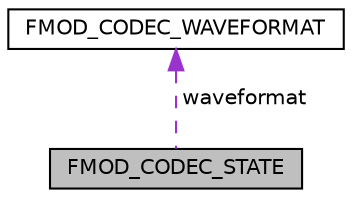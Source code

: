 digraph "FMOD_CODEC_STATE"
{
  edge [fontname="Helvetica",fontsize="10",labelfontname="Helvetica",labelfontsize="10"];
  node [fontname="Helvetica",fontsize="10",shape=record];
  Node1 [label="FMOD_CODEC_STATE",height=0.2,width=0.4,color="black", fillcolor="grey75", style="filled", fontcolor="black"];
  Node2 -> Node1 [dir="back",color="darkorchid3",fontsize="10",style="dashed",label=" waveformat" ,fontname="Helvetica"];
  Node2 [label="FMOD_CODEC_WAVEFORMAT",height=0.2,width=0.4,color="black", fillcolor="white", style="filled",URL="$struct_f_m_o_d___c_o_d_e_c___w_a_v_e_f_o_r_m_a_t.html"];
}
